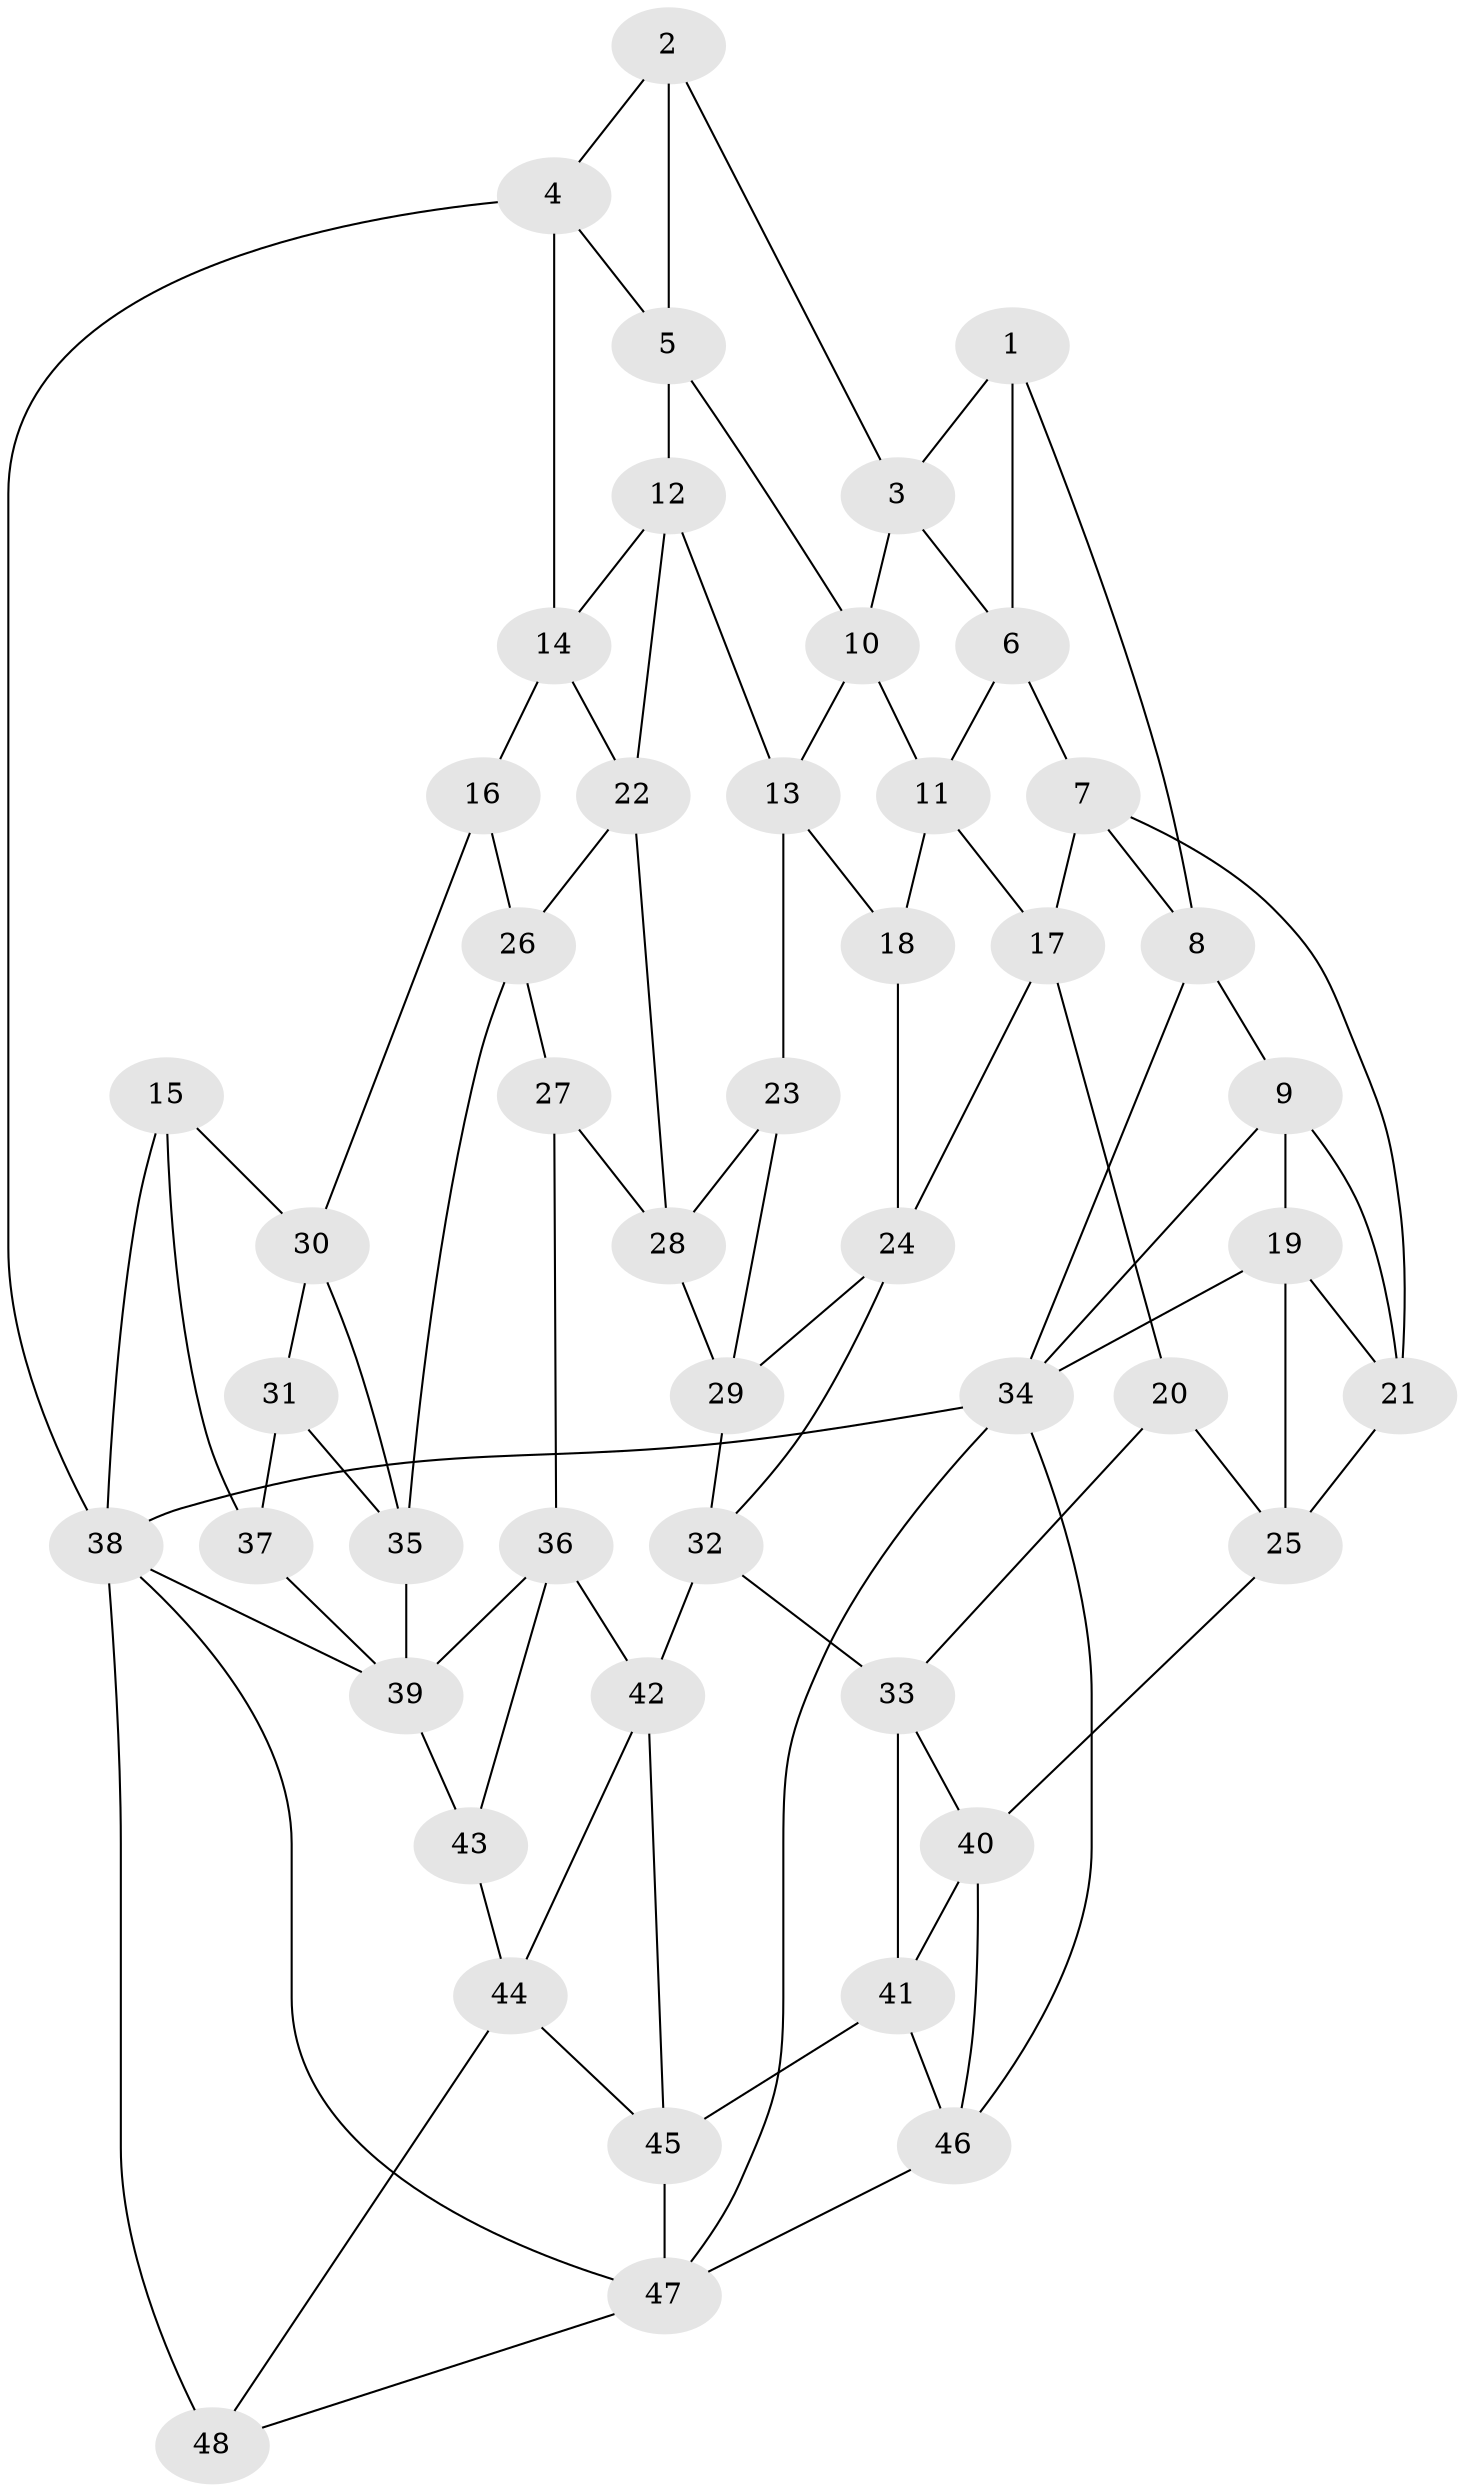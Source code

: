 // original degree distribution, {3: 0.021052631578947368, 4: 0.21052631578947367, 5: 0.5894736842105263, 6: 0.17894736842105263}
// Generated by graph-tools (version 1.1) at 2025/51/03/09/25 03:51:04]
// undirected, 48 vertices, 93 edges
graph export_dot {
graph [start="1"]
  node [color=gray90,style=filled];
  1;
  2;
  3;
  4;
  5;
  6;
  7;
  8;
  9;
  10;
  11;
  12;
  13;
  14;
  15;
  16;
  17;
  18;
  19;
  20;
  21;
  22;
  23;
  24;
  25;
  26;
  27;
  28;
  29;
  30;
  31;
  32;
  33;
  34;
  35;
  36;
  37;
  38;
  39;
  40;
  41;
  42;
  43;
  44;
  45;
  46;
  47;
  48;
  1 -- 3 [weight=1.0];
  1 -- 6 [weight=1.0];
  1 -- 8 [weight=1.0];
  2 -- 3 [weight=1.0];
  2 -- 4 [weight=1.0];
  2 -- 5 [weight=1.0];
  3 -- 6 [weight=1.0];
  3 -- 10 [weight=1.0];
  4 -- 5 [weight=1.0];
  4 -- 14 [weight=1.0];
  4 -- 38 [weight=1.0];
  5 -- 10 [weight=1.0];
  5 -- 12 [weight=1.0];
  6 -- 7 [weight=1.0];
  6 -- 11 [weight=1.0];
  7 -- 8 [weight=1.0];
  7 -- 17 [weight=1.0];
  7 -- 21 [weight=1.0];
  8 -- 9 [weight=1.0];
  8 -- 34 [weight=1.0];
  9 -- 19 [weight=1.0];
  9 -- 21 [weight=1.0];
  9 -- 34 [weight=1.0];
  10 -- 11 [weight=1.0];
  10 -- 13 [weight=1.0];
  11 -- 17 [weight=1.0];
  11 -- 18 [weight=1.0];
  12 -- 13 [weight=1.0];
  12 -- 14 [weight=1.0];
  12 -- 22 [weight=1.0];
  13 -- 18 [weight=1.0];
  13 -- 23 [weight=1.0];
  14 -- 16 [weight=1.0];
  14 -- 22 [weight=1.0];
  15 -- 30 [weight=1.0];
  15 -- 37 [weight=1.0];
  15 -- 38 [weight=1.0];
  16 -- 26 [weight=1.0];
  16 -- 30 [weight=1.0];
  17 -- 20 [weight=1.0];
  17 -- 24 [weight=1.0];
  18 -- 24 [weight=1.0];
  19 -- 21 [weight=1.0];
  19 -- 25 [weight=1.0];
  19 -- 34 [weight=1.0];
  20 -- 25 [weight=1.0];
  20 -- 33 [weight=1.0];
  21 -- 25 [weight=1.0];
  22 -- 26 [weight=1.0];
  22 -- 28 [weight=1.0];
  23 -- 28 [weight=1.0];
  23 -- 29 [weight=1.0];
  24 -- 29 [weight=1.0];
  24 -- 32 [weight=1.0];
  25 -- 40 [weight=1.0];
  26 -- 27 [weight=1.0];
  26 -- 35 [weight=1.0];
  27 -- 28 [weight=1.0];
  27 -- 36 [weight=1.0];
  28 -- 29 [weight=1.0];
  29 -- 32 [weight=1.0];
  30 -- 31 [weight=1.0];
  30 -- 35 [weight=1.0];
  31 -- 35 [weight=1.0];
  31 -- 37 [weight=1.0];
  32 -- 33 [weight=1.0];
  32 -- 42 [weight=1.0];
  33 -- 40 [weight=1.0];
  33 -- 41 [weight=1.0];
  34 -- 38 [weight=1.0];
  34 -- 46 [weight=1.0];
  34 -- 47 [weight=1.0];
  35 -- 39 [weight=1.0];
  36 -- 39 [weight=1.0];
  36 -- 42 [weight=1.0];
  36 -- 43 [weight=1.0];
  37 -- 39 [weight=2.0];
  38 -- 39 [weight=1.0];
  38 -- 47 [weight=1.0];
  38 -- 48 [weight=1.0];
  39 -- 43 [weight=1.0];
  40 -- 41 [weight=1.0];
  40 -- 46 [weight=1.0];
  41 -- 45 [weight=1.0];
  41 -- 46 [weight=1.0];
  42 -- 44 [weight=1.0];
  42 -- 45 [weight=1.0];
  43 -- 44 [weight=1.0];
  44 -- 45 [weight=1.0];
  44 -- 48 [weight=1.0];
  45 -- 47 [weight=1.0];
  46 -- 47 [weight=1.0];
  47 -- 48 [weight=1.0];
}
